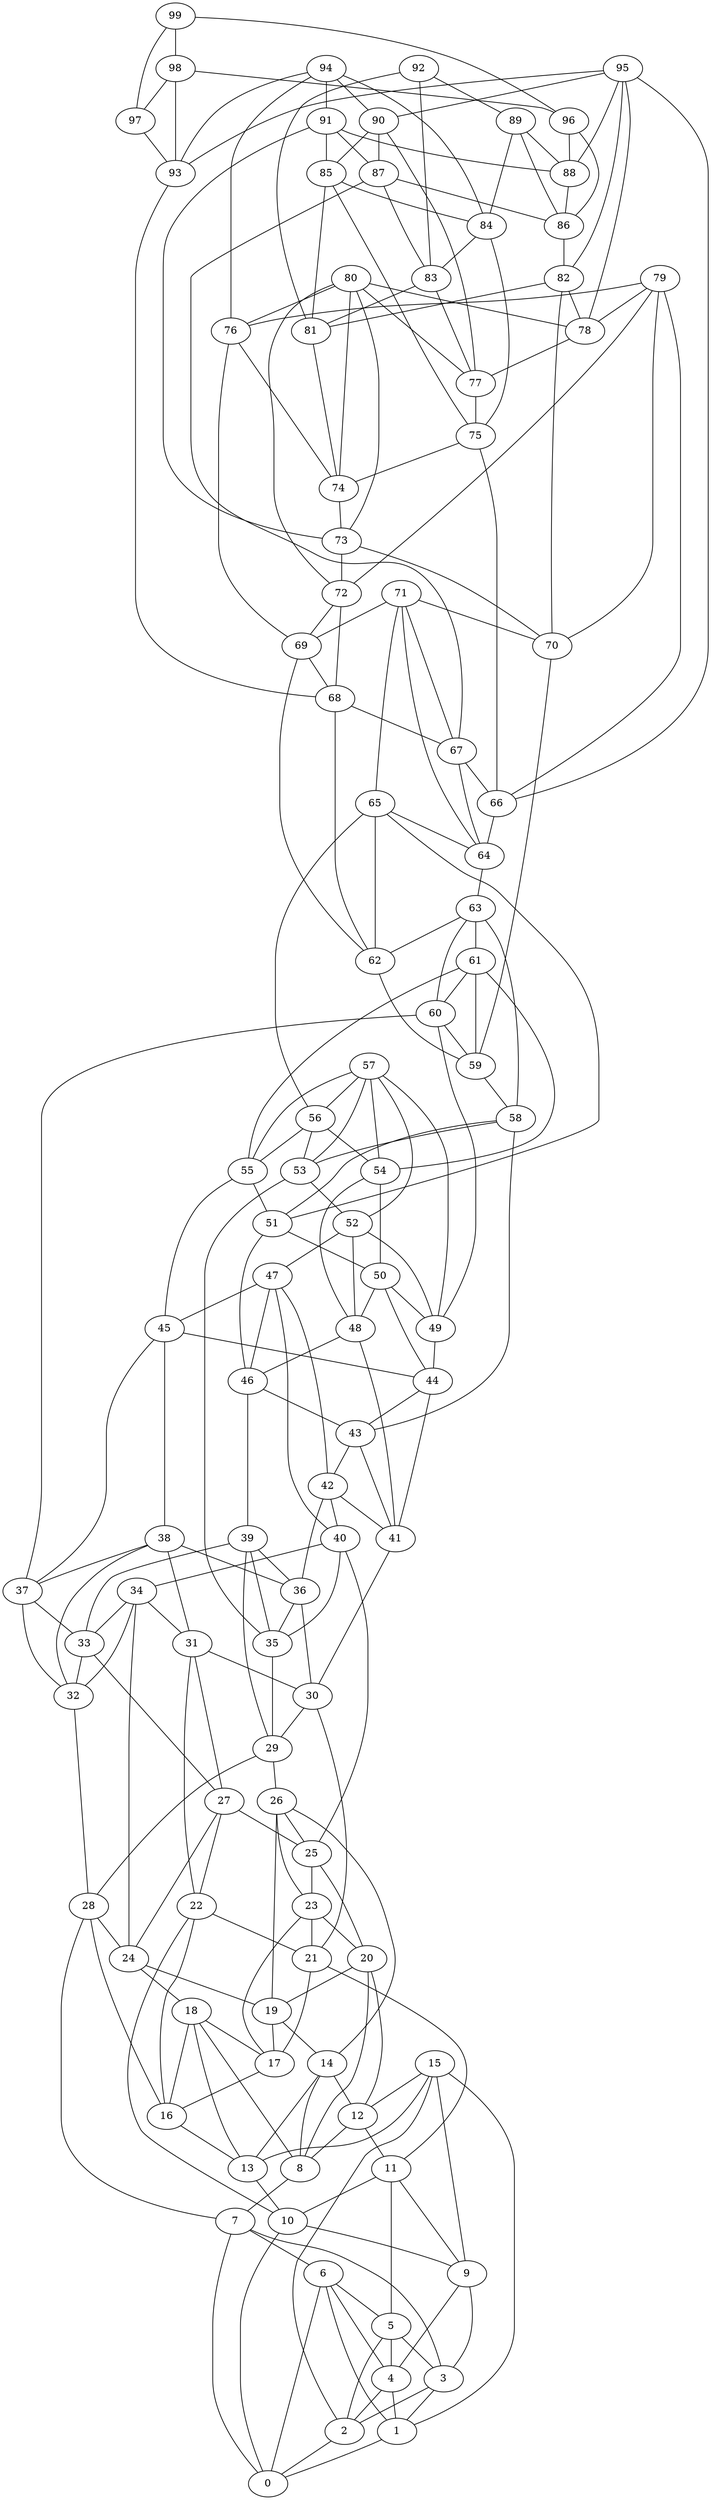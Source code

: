 graph{
24 -- 19;
50 -- 48;
57 -- 52;
34 -- 24;
62 -- 59;
61 -- 60;
37 -- 33;
56 -- 54;
58 -- 43;
14 -- 13;
36 -- 35;
51 -- 50;
28 -- 7;
54 -- 50;
23 -- 17;
72 -- 68;
18 -- 16;
33 -- 27;
34 -- 33;
59 -- 58;
6 -- 1;
28 -- 24;
43 -- 41;
55 -- 45;
6 -- 4;
42 -- 41;
60 -- 37;
47 -- 40;
37 -- 32;
44 -- 41;
57 -- 53;
69 -- 68;
74 -- 73;
18 -- 13;
20 -- 19;
57 -- 49;
52 -- 48;
64 -- 63;
27 -- 24;
47 -- 45;
54 -- 48;
6 -- 0;
43 -- 42;
22 -- 21;
71 -- 67;
26 -- 19;
56 -- 55;
15 -- 9;
25 -- 20;
63 -- 58;
71 -- 64;
15 -- 2;
33 -- 32;
6 -- 5;
56 -- 53;
71 -- 69;
67 -- 66;
21 -- 17;
44 -- 43;
48 -- 46;
65 -- 51;
22 -- 10;
29 -- 28;
67 -- 64;
29 -- 26;
52 -- 47;
57 -- 54;
57 -- 56;
31 -- 22;
65 -- 56;
69 -- 62;
14 -- 12;
55 -- 51;
7 -- 3;
27 -- 22;
50 -- 49;
58 -- 53;
71 -- 65;
23 -- 21;
34 -- 32;
45 -- 44;
49 -- 44;
66 -- 64;
73 -- 72;
7 -- 6;
8 -- 7;
26 -- 23;
18 -- 8;
35 -- 29;
42 -- 40;
51 -- 46;
70 -- 59;
71 -- 70;
25 -- 23;
63 -- 62;
73 -- 70;
15 -- 12;
31 -- 30;
47 -- 42;
50 -- 44;
27 -- 25;
68 -- 67;
46 -- 43;
47 -- 46;
58 -- 51;
63 -- 61;
65 -- 64;
15 -- 13;
30 -- 29;
45 -- 37;
22 -- 16;
32 -- 28;
60 -- 49;
68 -- 62;
14 -- 8;
72 -- 69;
17 -- 16;
31 -- 27;
45 -- 38;
57 -- 55;
15 -- 1;
24 -- 18;
30 -- 21;
46 -- 39;
7 -- 0;
52 -- 49;
23 -- 20;
21 -- 11;
28 -- 16;
36 -- 30;
65 -- 62;
16 -- 13;
34 -- 31;
48 -- 41;
63 -- 60;
26 -- 14;
61 -- 59;
91 -- 85;
53 -- 52;
81 -- 74;
96 -- 88;
38 -- 31;
99 -- 97;
38 -- 37;
96 -- 86;
90 -- 87;
10 -- 9;
82 -- 70;
94 -- 90;
94 -- 93;
85 -- 75;
10 -- 0;
20 -- 12;
26 -- 25;
94 -- 76;
40 -- 34;
90 -- 77;
97 -- 93;
79 -- 70;
92 -- 81;
92 -- 89;
98 -- 96;
13 -- 10;
20 -- 8;
40 -- 25;
76 -- 74;
39 -- 35;
78 -- 77;
80 -- 72;
4 -- 2;
83 -- 81;
87 -- 86;
92 -- 83;
76 -- 69;
12 -- 11;
39 -- 36;
3 -- 2;
19 -- 14;
80 -- 73;
84 -- 75;
53 -- 35;
75 -- 66;
95 -- 66;
11 -- 10;
39 -- 33;
60 -- 59;
39 -- 29;
80 -- 74;
99 -- 96;
82 -- 81;
90 -- 85;
61 -- 54;
93 -- 68;
87 -- 67;
1 -- 0;
89 -- 84;
95 -- 93;
4 -- 1;
80 -- 77;
89 -- 88;
5 -- 4;
80 -- 76;
88 -- 86;
75 -- 74;
95 -- 82;
5 -- 3;
42 -- 36;
91 -- 87;
95 -- 78;
5 -- 2;
12 -- 8;
61 -- 55;
91 -- 73;
91 -- 88;
41 -- 30;
38 -- 36;
80 -- 78;
87 -- 83;
79 -- 78;
9 -- 4;
3 -- 1;
94 -- 84;
95 -- 90;
77 -- 75;
79 -- 76;
89 -- 86;
9 -- 3;
98 -- 93;
38 -- 32;
18 -- 17;
82 -- 78;
95 -- 88;
2 -- 0;
98 -- 97;
79 -- 72;
84 -- 83;
11 -- 5;
40 -- 35;
79 -- 66;
85 -- 84;
86 -- 82;
99 -- 98;
83 -- 77;
85 -- 81;
11 -- 9;
94 -- 91;
19 -- 17;
}
